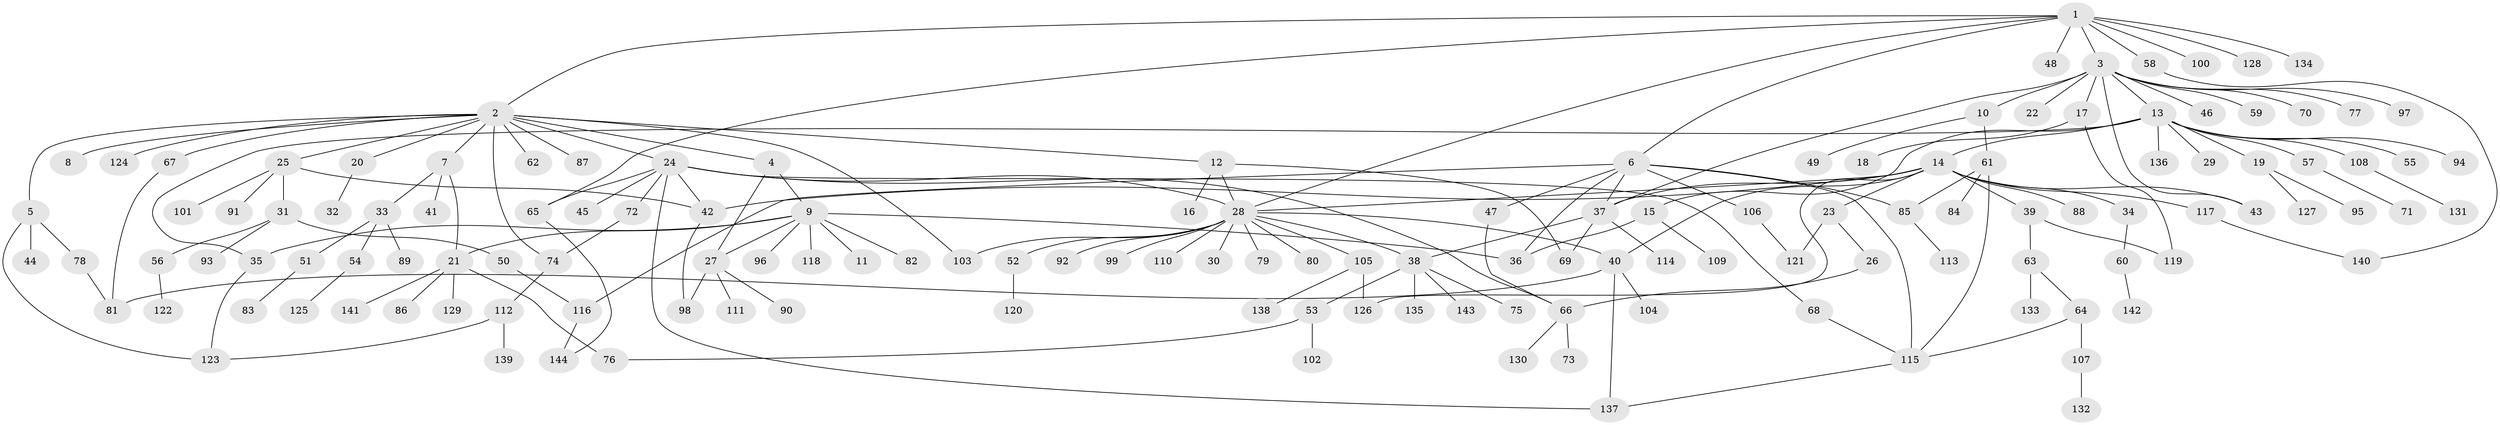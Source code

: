 // coarse degree distribution, {11: 0.03773584905660377, 14: 0.009433962264150943, 3: 0.11320754716981132, 5: 0.02830188679245283, 8: 0.018867924528301886, 4: 0.0660377358490566, 1: 0.5094339622641509, 12: 0.009433962264150943, 2: 0.1792452830188679, 19: 0.009433962264150943, 6: 0.018867924528301886}
// Generated by graph-tools (version 1.1) at 2025/41/03/06/25 10:41:48]
// undirected, 144 vertices, 182 edges
graph export_dot {
graph [start="1"]
  node [color=gray90,style=filled];
  1;
  2;
  3;
  4;
  5;
  6;
  7;
  8;
  9;
  10;
  11;
  12;
  13;
  14;
  15;
  16;
  17;
  18;
  19;
  20;
  21;
  22;
  23;
  24;
  25;
  26;
  27;
  28;
  29;
  30;
  31;
  32;
  33;
  34;
  35;
  36;
  37;
  38;
  39;
  40;
  41;
  42;
  43;
  44;
  45;
  46;
  47;
  48;
  49;
  50;
  51;
  52;
  53;
  54;
  55;
  56;
  57;
  58;
  59;
  60;
  61;
  62;
  63;
  64;
  65;
  66;
  67;
  68;
  69;
  70;
  71;
  72;
  73;
  74;
  75;
  76;
  77;
  78;
  79;
  80;
  81;
  82;
  83;
  84;
  85;
  86;
  87;
  88;
  89;
  90;
  91;
  92;
  93;
  94;
  95;
  96;
  97;
  98;
  99;
  100;
  101;
  102;
  103;
  104;
  105;
  106;
  107;
  108;
  109;
  110;
  111;
  112;
  113;
  114;
  115;
  116;
  117;
  118;
  119;
  120;
  121;
  122;
  123;
  124;
  125;
  126;
  127;
  128;
  129;
  130;
  131;
  132;
  133;
  134;
  135;
  136;
  137;
  138;
  139;
  140;
  141;
  142;
  143;
  144;
  1 -- 2;
  1 -- 3;
  1 -- 6;
  1 -- 28;
  1 -- 48;
  1 -- 58;
  1 -- 65;
  1 -- 100;
  1 -- 128;
  1 -- 134;
  2 -- 4;
  2 -- 5;
  2 -- 7;
  2 -- 8;
  2 -- 12;
  2 -- 20;
  2 -- 24;
  2 -- 25;
  2 -- 62;
  2 -- 67;
  2 -- 74;
  2 -- 87;
  2 -- 103;
  2 -- 124;
  3 -- 10;
  3 -- 13;
  3 -- 17;
  3 -- 22;
  3 -- 37;
  3 -- 43;
  3 -- 46;
  3 -- 59;
  3 -- 70;
  3 -- 77;
  3 -- 97;
  4 -- 9;
  4 -- 27;
  5 -- 44;
  5 -- 78;
  5 -- 123;
  6 -- 36;
  6 -- 37;
  6 -- 47;
  6 -- 85;
  6 -- 106;
  6 -- 115;
  6 -- 116;
  7 -- 21;
  7 -- 33;
  7 -- 41;
  9 -- 11;
  9 -- 21;
  9 -- 27;
  9 -- 35;
  9 -- 36;
  9 -- 82;
  9 -- 96;
  9 -- 118;
  10 -- 49;
  10 -- 61;
  12 -- 16;
  12 -- 28;
  12 -- 69;
  13 -- 14;
  13 -- 15;
  13 -- 19;
  13 -- 29;
  13 -- 35;
  13 -- 55;
  13 -- 57;
  13 -- 94;
  13 -- 108;
  13 -- 136;
  14 -- 23;
  14 -- 28;
  14 -- 34;
  14 -- 37;
  14 -- 39;
  14 -- 40;
  14 -- 42;
  14 -- 43;
  14 -- 88;
  14 -- 117;
  14 -- 126;
  15 -- 36;
  15 -- 109;
  17 -- 18;
  17 -- 119;
  19 -- 95;
  19 -- 127;
  20 -- 32;
  21 -- 76;
  21 -- 86;
  21 -- 129;
  21 -- 141;
  23 -- 26;
  23 -- 121;
  24 -- 28;
  24 -- 42;
  24 -- 45;
  24 -- 65;
  24 -- 66;
  24 -- 68;
  24 -- 72;
  24 -- 137;
  25 -- 31;
  25 -- 42;
  25 -- 91;
  25 -- 101;
  26 -- 66;
  27 -- 90;
  27 -- 98;
  27 -- 111;
  28 -- 30;
  28 -- 38;
  28 -- 40;
  28 -- 52;
  28 -- 79;
  28 -- 80;
  28 -- 92;
  28 -- 99;
  28 -- 103;
  28 -- 105;
  28 -- 110;
  31 -- 50;
  31 -- 56;
  31 -- 93;
  33 -- 51;
  33 -- 54;
  33 -- 89;
  34 -- 60;
  35 -- 123;
  37 -- 38;
  37 -- 69;
  37 -- 114;
  38 -- 53;
  38 -- 75;
  38 -- 135;
  38 -- 143;
  39 -- 63;
  39 -- 119;
  40 -- 81;
  40 -- 104;
  40 -- 137;
  42 -- 98;
  47 -- 66;
  50 -- 116;
  51 -- 83;
  52 -- 120;
  53 -- 76;
  53 -- 102;
  54 -- 125;
  56 -- 122;
  57 -- 71;
  58 -- 140;
  60 -- 142;
  61 -- 84;
  61 -- 85;
  61 -- 115;
  63 -- 64;
  63 -- 133;
  64 -- 107;
  64 -- 115;
  65 -- 144;
  66 -- 73;
  66 -- 130;
  67 -- 81;
  68 -- 115;
  72 -- 74;
  74 -- 112;
  78 -- 81;
  85 -- 113;
  105 -- 126;
  105 -- 138;
  106 -- 121;
  107 -- 132;
  108 -- 131;
  112 -- 123;
  112 -- 139;
  115 -- 137;
  116 -- 144;
  117 -- 140;
}
